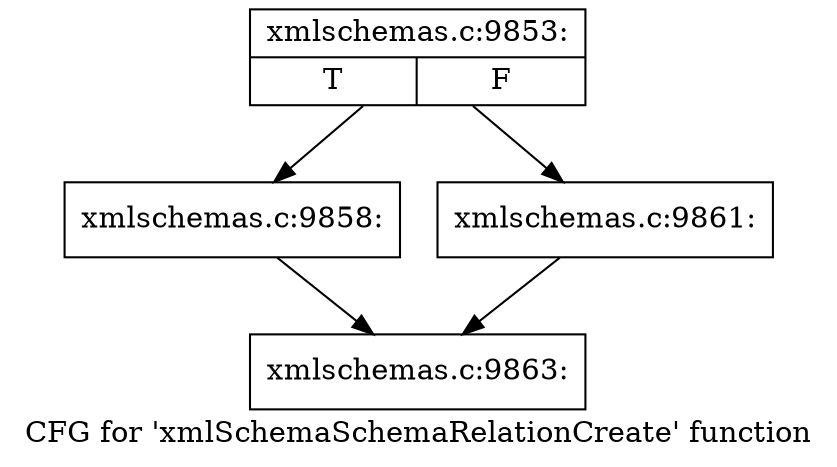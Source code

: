 digraph "CFG for 'xmlSchemaSchemaRelationCreate' function" {
	label="CFG for 'xmlSchemaSchemaRelationCreate' function";

	Node0x4c2d790 [shape=record,label="{xmlschemas.c:9853:|{<s0>T|<s1>F}}"];
	Node0x4c2d790 -> Node0x4945a20;
	Node0x4c2d790 -> Node0x4945a70;
	Node0x4945a20 [shape=record,label="{xmlschemas.c:9858:}"];
	Node0x4945a20 -> Node0x4c2a9c0;
	Node0x4945a70 [shape=record,label="{xmlschemas.c:9861:}"];
	Node0x4945a70 -> Node0x4c2a9c0;
	Node0x4c2a9c0 [shape=record,label="{xmlschemas.c:9863:}"];
}
